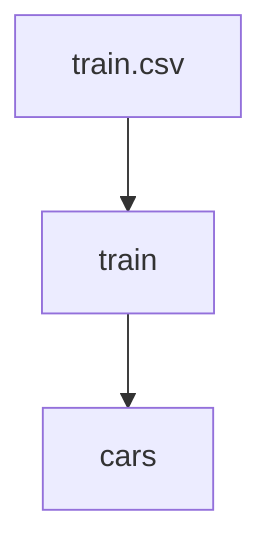 flowchart TD
    A["train.csv"]:::datasource --> B["train"]:::variable
    B --> C["cars"]:::variable